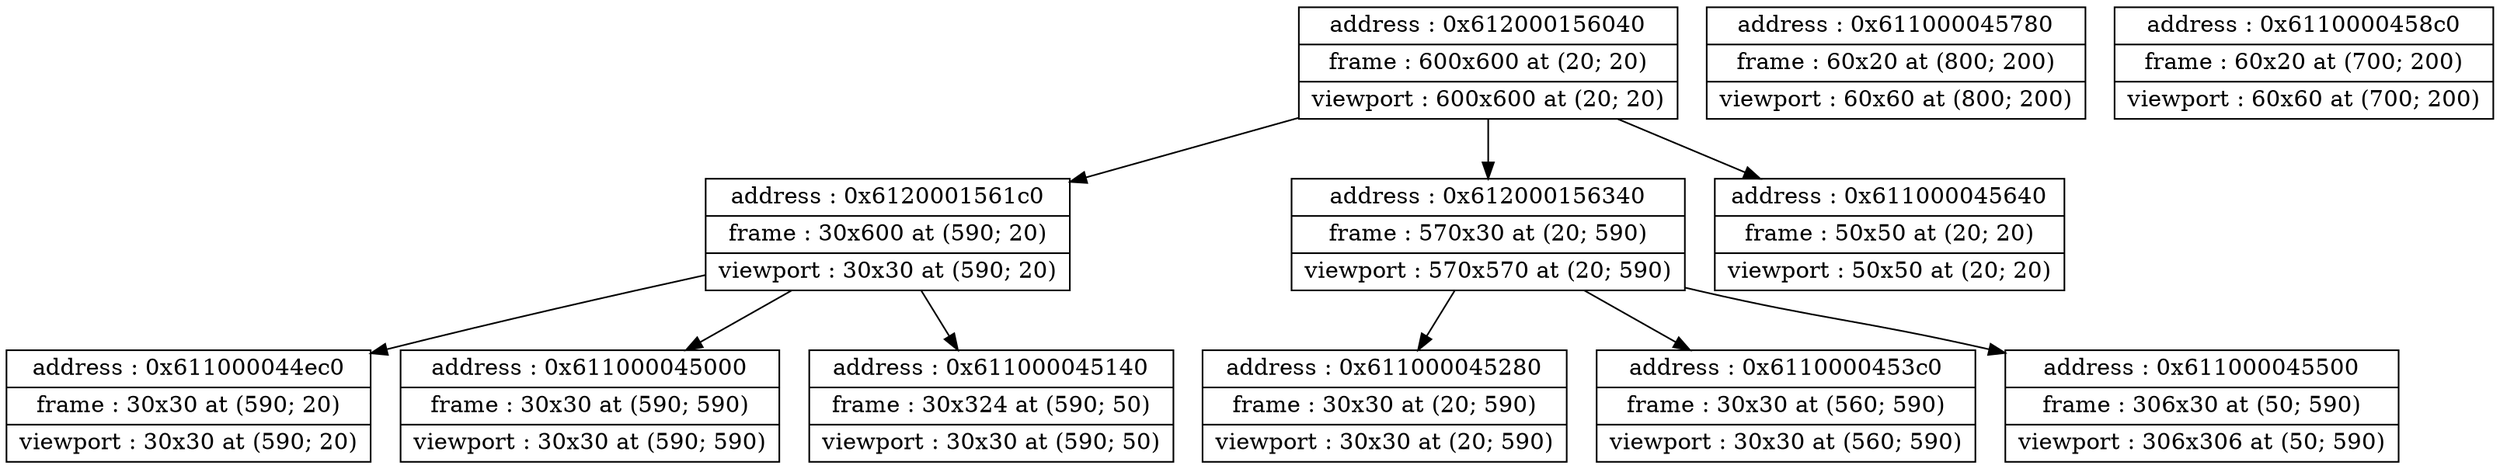 digraph {
	node [shape=record]
	node0x612000156040 [label = "{address : 0x612000156040 |frame : 600x600 at (20; 20) |viewport : 600x600 at (20; 20)}"];

	 node0x612000156040 -> node0x6120001561c0 [color=black];
	node0x6120001561c0 [label = "{address : 0x6120001561c0 |frame : 30x600 at (590; 20) |viewport : 30x30 at (590; 20)}"];

	 node0x6120001561c0 -> node0x611000044ec0 [color=black];
	node0x611000044ec0 [label = "{address : 0x611000044ec0 |frame : 30x30 at (590; 20) |viewport : 30x30 at (590; 20)}"];

	 node0x6120001561c0 -> node0x611000045000 [color=black];
	node0x611000045000 [label = "{address : 0x611000045000 |frame : 30x30 at (590; 590) |viewport : 30x30 at (590; 590)}"];

	 node0x6120001561c0 -> node0x611000045140 [color=black];
	node0x611000045140 [label = "{address : 0x611000045140 |frame : 30x324 at (590; 50) |viewport : 30x30 at (590; 50)}"];

	 node0x612000156040 -> node0x612000156340 [color=black];
	node0x612000156340 [label = "{address : 0x612000156340 |frame : 570x30 at (20; 590) |viewport : 570x570 at (20; 590)}"];

	 node0x612000156340 -> node0x611000045280 [color=black];
	node0x611000045280 [label = "{address : 0x611000045280 |frame : 30x30 at (20; 590) |viewport : 30x30 at (20; 590)}"];

	 node0x612000156340 -> node0x6110000453c0 [color=black];
	node0x6110000453c0 [label = "{address : 0x6110000453c0 |frame : 30x30 at (560; 590) |viewport : 30x30 at (560; 590)}"];

	 node0x612000156340 -> node0x611000045500 [color=black];
	node0x611000045500 [label = "{address : 0x611000045500 |frame : 306x30 at (50; 590) |viewport : 306x306 at (50; 590)}"];

	 node0x612000156040 -> node0x611000045640 [color=black];
	node0x611000045640 [label = "{address : 0x611000045640 |frame : 50x50 at (20; 20) |viewport : 50x50 at (20; 20)}"];

	node0x611000045780 [label = "{address : 0x611000045780 |frame : 60x20 at (800; 200) |viewport : 60x60 at (800; 200)}"];

	node0x6110000458c0 [label = "{address : 0x6110000458c0 |frame : 60x20 at (700; 200) |viewport : 60x60 at (700; 200)}"];

}
